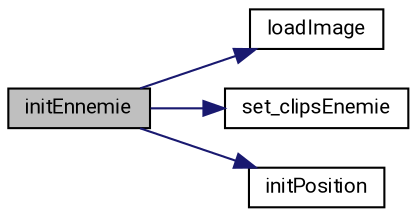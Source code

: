 digraph "initEnnemie"
{
 // LATEX_PDF_SIZE
  edge [fontname="Roboto",fontsize="10",labelfontname="Roboto",labelfontsize="10"];
  node [fontname="Roboto",fontsize="10",shape=record];
  rankdir="LR";
  Node3 [label="initEnnemie",height=0.2,width=0.4,color="black", fillcolor="grey75", style="filled", fontcolor="black",tooltip=" "];
  Node3 -> Node4 [color="midnightblue",fontsize="10",style="solid",fontname="Roboto"];
  Node4 [label="loadImage",height=0.2,width=0.4,color="black", fillcolor="white", style="filled",URL="$SDL__Init_8c.html#a2ab4a75877abd9b57b1867af16899f30",tooltip=" "];
  Node3 -> Node5 [color="midnightblue",fontsize="10",style="solid",fontname="Roboto"];
  Node5 [label="set_clipsEnemie",height=0.2,width=0.4,color="black", fillcolor="white", style="filled",URL="$SDL__animation_8c.html#a928a44742a275da162517abcdb9fc9e8",tooltip=" "];
  Node3 -> Node6 [color="midnightblue",fontsize="10",style="solid",fontname="Roboto"];
  Node6 [label="initPosition",height=0.2,width=0.4,color="black", fillcolor="white", style="filled",URL="$SDL__Init_8c.html#aacba2767ef1793cfcf9d9cfba91a62e7",tooltip=" "];
}
